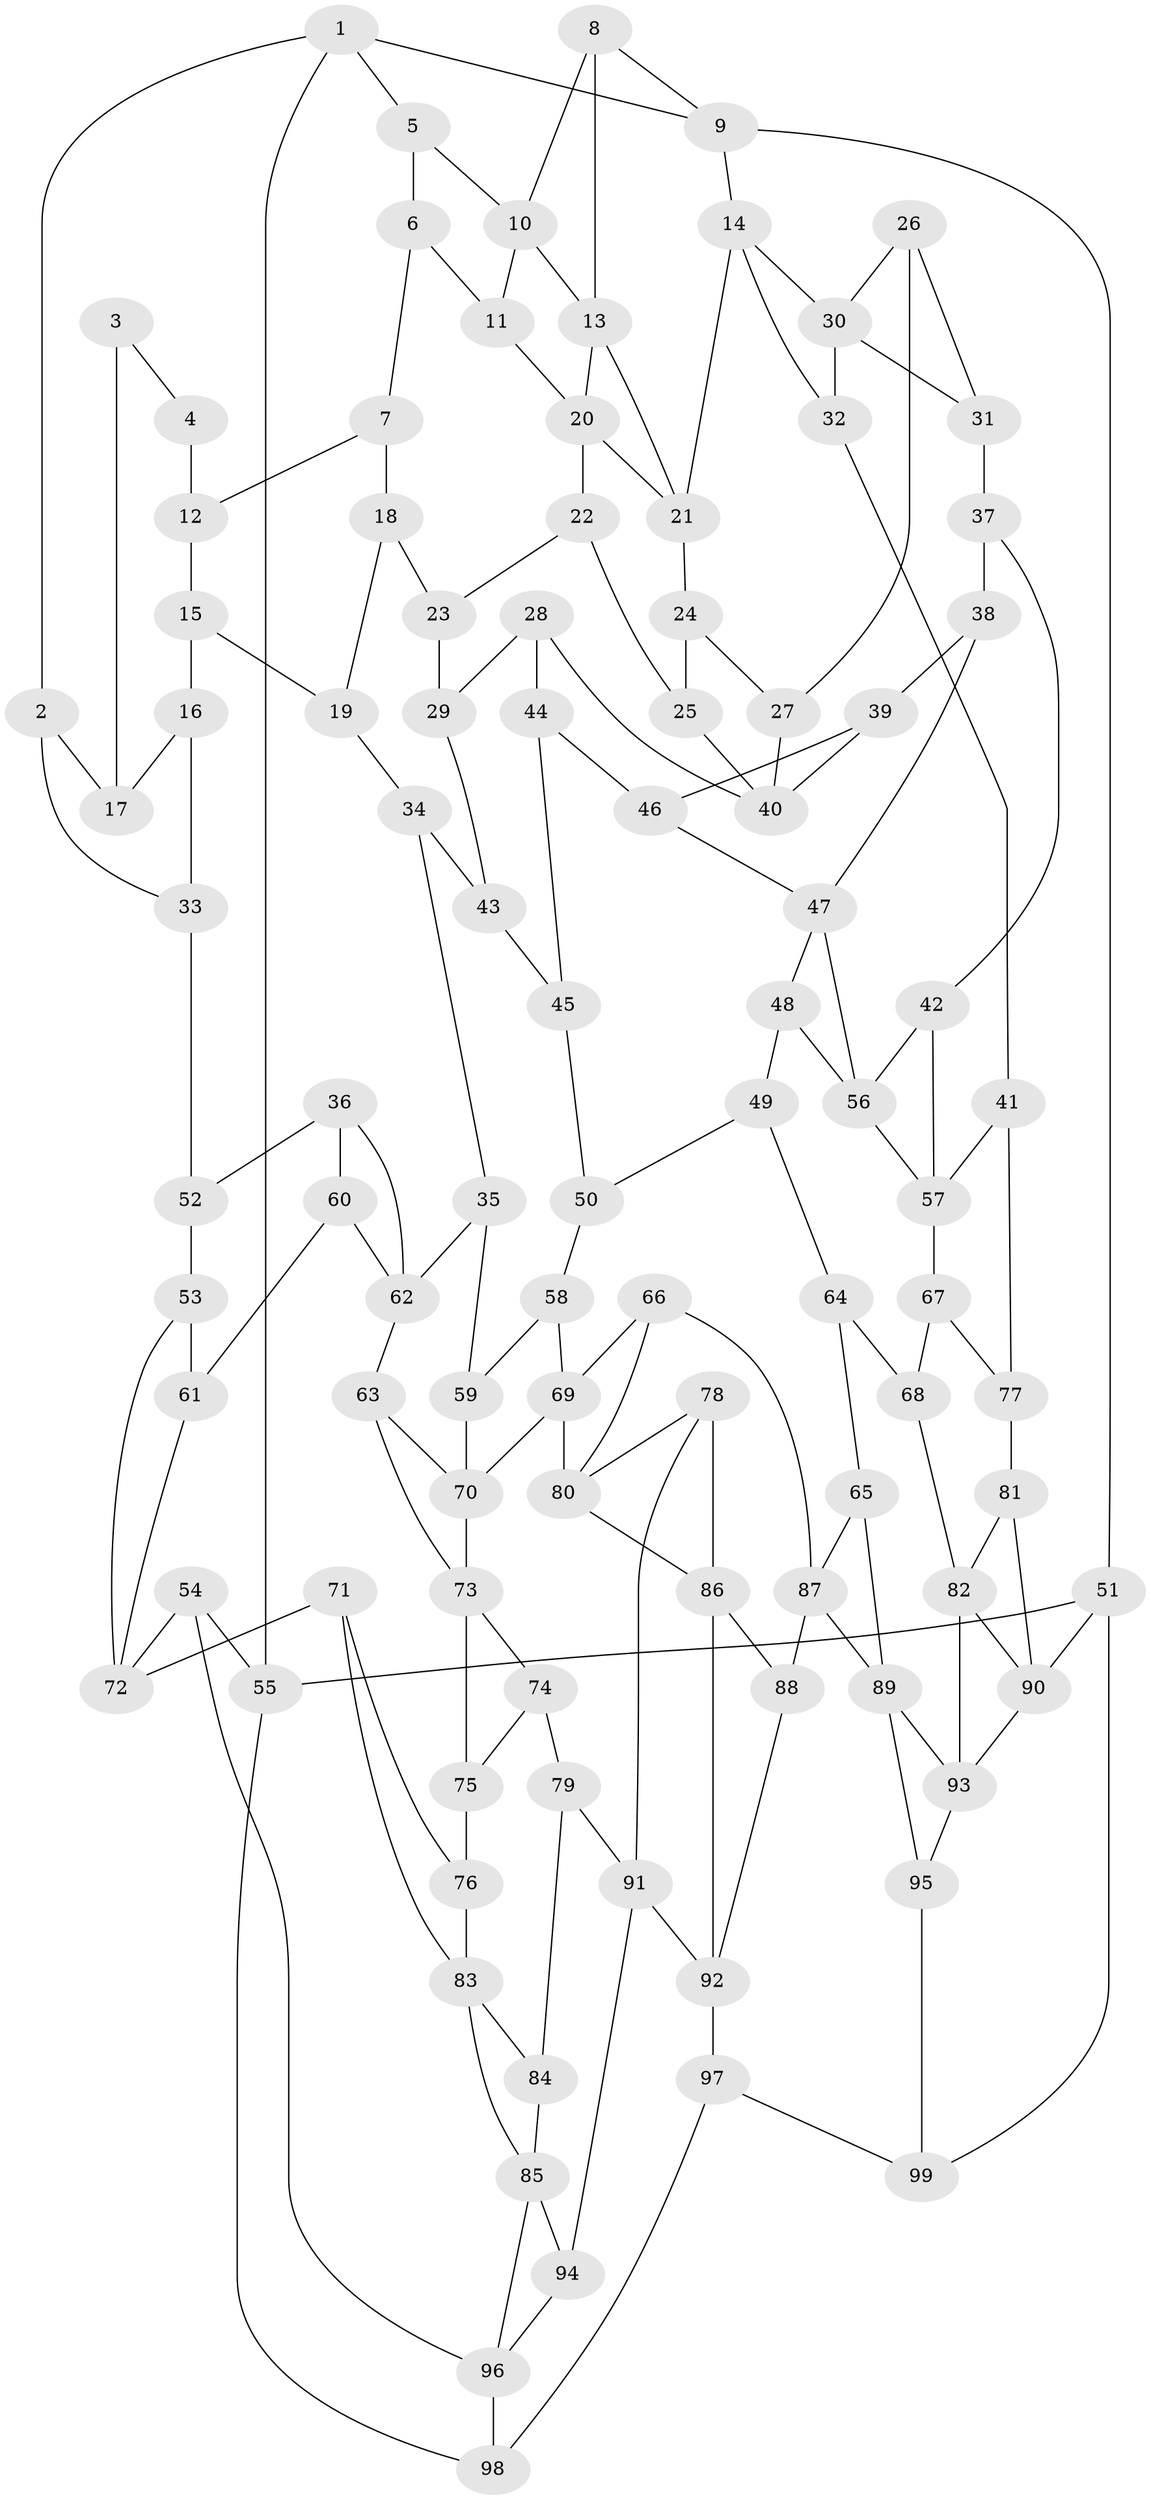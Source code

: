 // original degree distribution, {3: 0.014285714285714285, 6: 0.2642857142857143, 5: 0.44285714285714284, 4: 0.2785714285714286}
// Generated by graph-tools (version 1.1) at 2025/38/03/04/25 23:38:31]
// undirected, 99 vertices, 163 edges
graph export_dot {
  node [color=gray90,style=filled];
  1;
  2;
  3;
  4;
  5;
  6;
  7;
  8;
  9;
  10;
  11;
  12;
  13;
  14;
  15;
  16;
  17;
  18;
  19;
  20;
  21;
  22;
  23;
  24;
  25;
  26;
  27;
  28;
  29;
  30;
  31;
  32;
  33;
  34;
  35;
  36;
  37;
  38;
  39;
  40;
  41;
  42;
  43;
  44;
  45;
  46;
  47;
  48;
  49;
  50;
  51;
  52;
  53;
  54;
  55;
  56;
  57;
  58;
  59;
  60;
  61;
  62;
  63;
  64;
  65;
  66;
  67;
  68;
  69;
  70;
  71;
  72;
  73;
  74;
  75;
  76;
  77;
  78;
  79;
  80;
  81;
  82;
  83;
  84;
  85;
  86;
  87;
  88;
  89;
  90;
  91;
  92;
  93;
  94;
  95;
  96;
  97;
  98;
  99;
  1 -- 2 [weight=1.0];
  1 -- 5 [weight=1.0];
  1 -- 9 [weight=1.0];
  1 -- 55 [weight=1.0];
  2 -- 17 [weight=1.0];
  2 -- 33 [weight=1.0];
  3 -- 4 [weight=1.0];
  3 -- 17 [weight=2.0];
  4 -- 12 [weight=2.0];
  5 -- 6 [weight=1.0];
  5 -- 10 [weight=1.0];
  6 -- 7 [weight=1.0];
  6 -- 11 [weight=1.0];
  7 -- 12 [weight=1.0];
  7 -- 18 [weight=1.0];
  8 -- 9 [weight=1.0];
  8 -- 10 [weight=1.0];
  8 -- 13 [weight=1.0];
  9 -- 14 [weight=1.0];
  9 -- 51 [weight=1.0];
  10 -- 11 [weight=1.0];
  10 -- 13 [weight=1.0];
  11 -- 20 [weight=1.0];
  12 -- 15 [weight=1.0];
  13 -- 20 [weight=1.0];
  13 -- 21 [weight=1.0];
  14 -- 21 [weight=1.0];
  14 -- 30 [weight=1.0];
  14 -- 32 [weight=1.0];
  15 -- 16 [weight=1.0];
  15 -- 19 [weight=1.0];
  16 -- 17 [weight=1.0];
  16 -- 33 [weight=1.0];
  18 -- 19 [weight=1.0];
  18 -- 23 [weight=1.0];
  19 -- 34 [weight=1.0];
  20 -- 21 [weight=1.0];
  20 -- 22 [weight=1.0];
  21 -- 24 [weight=1.0];
  22 -- 23 [weight=1.0];
  22 -- 25 [weight=1.0];
  23 -- 29 [weight=1.0];
  24 -- 25 [weight=1.0];
  24 -- 27 [weight=1.0];
  25 -- 40 [weight=1.0];
  26 -- 27 [weight=1.0];
  26 -- 30 [weight=1.0];
  26 -- 31 [weight=1.0];
  27 -- 40 [weight=1.0];
  28 -- 29 [weight=1.0];
  28 -- 40 [weight=1.0];
  28 -- 44 [weight=1.0];
  29 -- 43 [weight=1.0];
  30 -- 31 [weight=1.0];
  30 -- 32 [weight=1.0];
  31 -- 37 [weight=1.0];
  32 -- 41 [weight=1.0];
  33 -- 52 [weight=2.0];
  34 -- 35 [weight=1.0];
  34 -- 43 [weight=1.0];
  35 -- 59 [weight=1.0];
  35 -- 62 [weight=1.0];
  36 -- 52 [weight=1.0];
  36 -- 60 [weight=1.0];
  36 -- 62 [weight=1.0];
  37 -- 38 [weight=1.0];
  37 -- 42 [weight=1.0];
  38 -- 39 [weight=1.0];
  38 -- 47 [weight=1.0];
  39 -- 40 [weight=1.0];
  39 -- 46 [weight=1.0];
  41 -- 57 [weight=1.0];
  41 -- 77 [weight=1.0];
  42 -- 56 [weight=1.0];
  42 -- 57 [weight=1.0];
  43 -- 45 [weight=1.0];
  44 -- 45 [weight=1.0];
  44 -- 46 [weight=2.0];
  45 -- 50 [weight=1.0];
  46 -- 47 [weight=1.0];
  47 -- 48 [weight=1.0];
  47 -- 56 [weight=1.0];
  48 -- 49 [weight=1.0];
  48 -- 56 [weight=1.0];
  49 -- 50 [weight=1.0];
  49 -- 64 [weight=1.0];
  50 -- 58 [weight=1.0];
  51 -- 55 [weight=1.0];
  51 -- 90 [weight=1.0];
  51 -- 99 [weight=1.0];
  52 -- 53 [weight=1.0];
  53 -- 61 [weight=1.0];
  53 -- 72 [weight=1.0];
  54 -- 55 [weight=1.0];
  54 -- 72 [weight=1.0];
  54 -- 96 [weight=1.0];
  55 -- 98 [weight=1.0];
  56 -- 57 [weight=1.0];
  57 -- 67 [weight=1.0];
  58 -- 59 [weight=1.0];
  58 -- 69 [weight=1.0];
  59 -- 70 [weight=1.0];
  60 -- 61 [weight=2.0];
  60 -- 62 [weight=1.0];
  61 -- 72 [weight=1.0];
  62 -- 63 [weight=1.0];
  63 -- 70 [weight=1.0];
  63 -- 73 [weight=1.0];
  64 -- 65 [weight=1.0];
  64 -- 68 [weight=1.0];
  65 -- 87 [weight=1.0];
  65 -- 89 [weight=1.0];
  66 -- 69 [weight=1.0];
  66 -- 80 [weight=1.0];
  66 -- 87 [weight=1.0];
  67 -- 68 [weight=1.0];
  67 -- 77 [weight=1.0];
  68 -- 82 [weight=1.0];
  69 -- 70 [weight=1.0];
  69 -- 80 [weight=1.0];
  70 -- 73 [weight=1.0];
  71 -- 72 [weight=1.0];
  71 -- 76 [weight=1.0];
  71 -- 83 [weight=1.0];
  73 -- 74 [weight=1.0];
  73 -- 75 [weight=1.0];
  74 -- 75 [weight=1.0];
  74 -- 79 [weight=1.0];
  75 -- 76 [weight=2.0];
  76 -- 83 [weight=1.0];
  77 -- 81 [weight=2.0];
  78 -- 80 [weight=1.0];
  78 -- 86 [weight=1.0];
  78 -- 91 [weight=1.0];
  79 -- 84 [weight=1.0];
  79 -- 91 [weight=1.0];
  80 -- 86 [weight=1.0];
  81 -- 82 [weight=1.0];
  81 -- 90 [weight=1.0];
  82 -- 90 [weight=1.0];
  82 -- 93 [weight=1.0];
  83 -- 84 [weight=1.0];
  83 -- 85 [weight=1.0];
  84 -- 85 [weight=1.0];
  85 -- 94 [weight=1.0];
  85 -- 96 [weight=1.0];
  86 -- 88 [weight=1.0];
  86 -- 92 [weight=1.0];
  87 -- 88 [weight=1.0];
  87 -- 89 [weight=1.0];
  88 -- 92 [weight=1.0];
  89 -- 93 [weight=1.0];
  89 -- 95 [weight=1.0];
  90 -- 93 [weight=1.0];
  91 -- 92 [weight=1.0];
  91 -- 94 [weight=1.0];
  92 -- 97 [weight=1.0];
  93 -- 95 [weight=1.0];
  94 -- 96 [weight=1.0];
  95 -- 99 [weight=1.0];
  96 -- 98 [weight=1.0];
  97 -- 98 [weight=1.0];
  97 -- 99 [weight=1.0];
}
